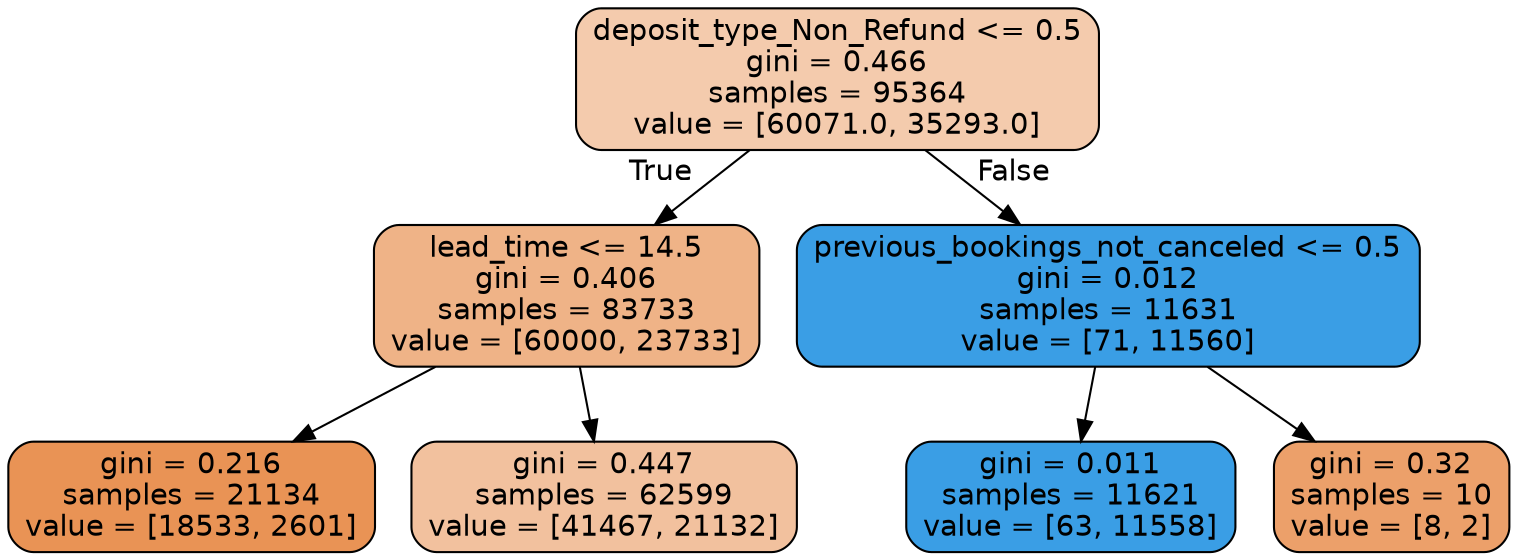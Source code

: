 digraph Tree {
node [shape=box, style="filled, rounded", color="black", fontname="helvetica"] ;
edge [fontname="helvetica"] ;
0 [label="deposit_type_Non_Refund <= 0.5\ngini = 0.466\nsamples = 95364\nvalue = [60071.0, 35293.0]", fillcolor="#f4cbad"] ;
1 [label="lead_time <= 14.5\ngini = 0.406\nsamples = 83733\nvalue = [60000, 23733]", fillcolor="#efb387"] ;
0 -> 1 [labeldistance=2.5, labelangle=45, headlabel="True"] ;
2 [label="gini = 0.216\nsamples = 21134\nvalue = [18533, 2601]", fillcolor="#e99355"] ;
1 -> 2 ;
3 [label="gini = 0.447\nsamples = 62599\nvalue = [41467, 21132]", fillcolor="#f2c19e"] ;
1 -> 3 ;
4 [label="previous_bookings_not_canceled <= 0.5\ngini = 0.012\nsamples = 11631\nvalue = [71, 11560]", fillcolor="#3a9ee5"] ;
0 -> 4 [labeldistance=2.5, labelangle=-45, headlabel="False"] ;
5 [label="gini = 0.011\nsamples = 11621\nvalue = [63, 11558]", fillcolor="#3a9ee5"] ;
4 -> 5 ;
6 [label="gini = 0.32\nsamples = 10\nvalue = [8, 2]", fillcolor="#eca06a"] ;
4 -> 6 ;
}